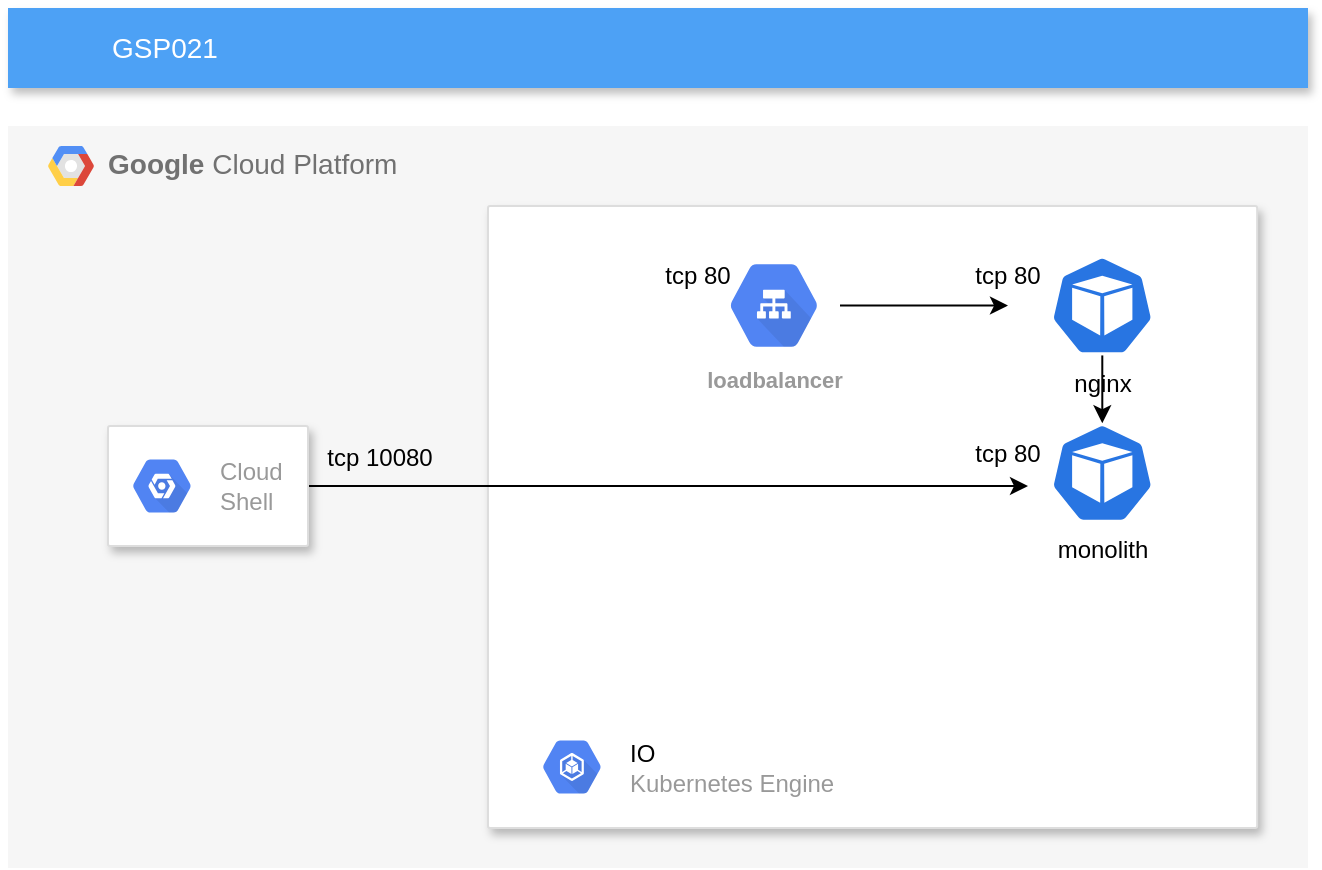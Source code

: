 <mxfile version="16.4.5" type="github">
  <diagram id="f106602c-feb2-e66a-4537-3a34d633f6aa" name="Page-1">
    <mxGraphModel dx="1038" dy="579" grid="1" gridSize="10" guides="1" tooltips="1" connect="1" arrows="1" fold="1" page="1" pageScale="1" pageWidth="1169" pageHeight="827" background="none" math="0" shadow="0">
      <root>
        <mxCell id="0" />
        <mxCell id="1" parent="0" />
        <mxCell id="14" value="&lt;b&gt;Google &lt;/b&gt;Cloud Platform" style="fillColor=#F6F6F6;strokeColor=none;shadow=0;gradientColor=none;fontSize=14;align=left;spacing=10;fontColor=#717171;9E9E9E;verticalAlign=top;spacingTop=-4;fontStyle=0;spacingLeft=40;html=1;" parent="1" vertex="1">
          <mxGeometry x="260" y="99" width="650" height="371" as="geometry" />
        </mxCell>
        <mxCell id="15" value="" style="shape=mxgraph.gcp2.google_cloud_platform;fillColor=#F6F6F6;strokeColor=none;shadow=0;gradientColor=none;" parent="14" vertex="1">
          <mxGeometry width="23" height="20" relative="1" as="geometry">
            <mxPoint x="20" y="10" as="offset" />
          </mxGeometry>
        </mxCell>
        <mxCell id="P-iFF4-MiSTKHHzwctO8-1001" value="" style="strokeColor=#dddddd;shadow=1;strokeWidth=1;rounded=1;absoluteArcSize=1;arcSize=2;verticalAlign=middle;labelPosition=center;verticalLabelPosition=middle;align=center;" parent="14" vertex="1">
          <mxGeometry x="240" y="40" width="384.58" height="311" as="geometry" />
        </mxCell>
        <mxCell id="P-iFF4-MiSTKHHzwctO8-1015" value="" style="edgeStyle=orthogonalEdgeStyle;rounded=0;orthogonalLoop=1;jettySize=auto;html=1;" parent="P-iFF4-MiSTKHHzwctO8-1001" source="P-iFF4-MiSTKHHzwctO8-1005" target="P-iFF4-MiSTKHHzwctO8-1014" edge="1">
          <mxGeometry relative="1" as="geometry" />
        </mxCell>
        <mxCell id="P-iFF4-MiSTKHHzwctO8-1005" value="nginx" style="sketch=0;html=1;dashed=0;whitespace=wrap;fillColor=#2875E2;strokeColor=#ffffff;points=[[0.005,0.63,0],[0.1,0.2,0],[0.9,0.2,0],[0.5,0,0],[0.995,0.63,0],[0.72,0.99,0],[0.5,1,0],[0.28,0.99,0]];shape=mxgraph.kubernetes.icon;prIcon=pod;labelPosition=center;verticalLabelPosition=bottom;align=center;verticalAlign=top;" parent="P-iFF4-MiSTKHHzwctO8-1001" vertex="1">
          <mxGeometry x="259.997" y="24.909" width="94.26" height="49.76" as="geometry" />
        </mxCell>
        <mxCell id="P-iFF4-MiSTKHHzwctO8-1013" style="edgeStyle=orthogonalEdgeStyle;rounded=0;orthogonalLoop=1;jettySize=auto;html=1;" parent="P-iFF4-MiSTKHHzwctO8-1001" source="P-iFF4-MiSTKHHzwctO8-1008" target="P-iFF4-MiSTKHHzwctO8-1005" edge="1">
          <mxGeometry relative="1" as="geometry" />
        </mxCell>
        <mxCell id="P-iFF4-MiSTKHHzwctO8-1008" value="loadbalancer" style="sketch=0;html=1;fillColor=#5184F3;strokeColor=none;verticalAlign=top;labelPosition=center;verticalLabelPosition=bottom;align=center;spacingTop=-6;fontSize=11;fontStyle=1;fontColor=#999999;shape=mxgraph.gcp2.hexIcon;prIcon=cloud_load_balancing" parent="P-iFF4-MiSTKHHzwctO8-1001" vertex="1">
          <mxGeometry x="109.999" y="19.467" width="65.999" height="60.645" as="geometry" />
        </mxCell>
        <mxCell id="P-iFF4-MiSTKHHzwctO8-1012" value="tcp 80" style="text;html=1;strokeColor=none;fillColor=none;align=center;verticalAlign=middle;whiteSpace=wrap;rounded=0;" parent="P-iFF4-MiSTKHHzwctO8-1001" vertex="1">
          <mxGeometry x="74.999" y="19.467" width="59.999" height="31.1" as="geometry" />
        </mxCell>
        <mxCell id="P-iFF4-MiSTKHHzwctO8-1014" value="monolith" style="sketch=0;html=1;dashed=0;whitespace=wrap;fillColor=#2875E2;strokeColor=#ffffff;points=[[0.005,0.63,0],[0.1,0.2,0],[0.9,0.2,0],[0.5,0,0],[0.995,0.63,0],[0.72,0.99,0],[0.5,1,0],[0.28,0.99,0]];shape=mxgraph.kubernetes.icon;prIcon=pod;labelPosition=center;verticalLabelPosition=bottom;align=center;verticalAlign=top;" parent="P-iFF4-MiSTKHHzwctO8-1001" vertex="1">
          <mxGeometry x="259.997" y="108.62" width="94.26" height="49.76" as="geometry" />
        </mxCell>
        <mxCell id="SuslxJzYCz_BSAXUzK7D-830" value="tcp 80" style="text;html=1;strokeColor=none;fillColor=none;align=center;verticalAlign=middle;whiteSpace=wrap;rounded=0;" vertex="1" parent="P-iFF4-MiSTKHHzwctO8-1001">
          <mxGeometry x="229.999" y="108.617" width="59.999" height="31.1" as="geometry" />
        </mxCell>
        <mxCell id="SuslxJzYCz_BSAXUzK7D-833" value="tcp 80" style="text;html=1;strokeColor=none;fillColor=none;align=center;verticalAlign=middle;whiteSpace=wrap;rounded=0;" vertex="1" parent="P-iFF4-MiSTKHHzwctO8-1001">
          <mxGeometry x="229.999" y="19.467" width="59.999" height="31.1" as="geometry" />
        </mxCell>
        <mxCell id="SuslxJzYCz_BSAXUzK7D-831" style="edgeStyle=orthogonalEdgeStyle;rounded=0;orthogonalLoop=1;jettySize=auto;html=1;exitX=1;exitY=0.5;exitDx=0;exitDy=0;" edge="1" parent="14" source="SuslxJzYCz_BSAXUzK7D-818">
          <mxGeometry relative="1" as="geometry">
            <mxPoint x="510" y="180" as="targetPoint" />
          </mxGeometry>
        </mxCell>
        <mxCell id="SuslxJzYCz_BSAXUzK7D-818" value="" style="strokeColor=#dddddd;shadow=1;strokeWidth=1;rounded=1;absoluteArcSize=1;arcSize=2;" vertex="1" parent="14">
          <mxGeometry x="50" y="150" width="100" height="60" as="geometry" />
        </mxCell>
        <mxCell id="SuslxJzYCz_BSAXUzK7D-819" value="Cloud&#xa;Shell" style="sketch=0;dashed=0;connectable=0;html=1;fillColor=#5184F3;strokeColor=none;shape=mxgraph.gcp2.hexIcon;prIcon=placeholder;part=1;labelPosition=right;verticalLabelPosition=middle;align=left;verticalAlign=middle;spacingLeft=5;fontColor=#999999;fontSize=12;" vertex="1" parent="SuslxJzYCz_BSAXUzK7D-818">
          <mxGeometry y="0.5" width="44" height="39" relative="1" as="geometry">
            <mxPoint x="5" y="-19.5" as="offset" />
          </mxGeometry>
        </mxCell>
        <mxCell id="818" value="GSP021" style="fillColor=#4DA1F5;strokeColor=none;shadow=1;gradientColor=none;fontSize=14;align=left;spacingLeft=50;fontColor=#ffffff;html=1;" parent="1" vertex="1">
          <mxGeometry x="260" y="40" width="650" height="40" as="geometry" />
        </mxCell>
        <mxCell id="P-iFF4-MiSTKHHzwctO8-1002" value="&lt;font color=&quot;#000000&quot;&gt;IO&lt;/font&gt;&lt;br&gt;Kubernetes Engine" style="sketch=0;dashed=0;connectable=0;html=1;fillColor=#5184F3;strokeColor=none;shape=mxgraph.gcp2.hexIcon;prIcon=container_engine;part=1;labelPosition=right;verticalLabelPosition=middle;align=left;verticalAlign=middle;spacingLeft=5;fontColor=#999999;fontSize=12;" parent="1" vertex="1">
          <mxGeometry y="0.5" width="44" height="39" relative="1" as="geometry">
            <mxPoint x="520" y="400" as="offset" />
          </mxGeometry>
        </mxCell>
        <mxCell id="SuslxJzYCz_BSAXUzK7D-829" value="tcp 10080" style="text;html=1;strokeColor=none;fillColor=none;align=center;verticalAlign=middle;whiteSpace=wrap;rounded=0;" vertex="1" parent="1">
          <mxGeometry x="415.999" y="248.997" width="59.999" height="31.1" as="geometry" />
        </mxCell>
      </root>
    </mxGraphModel>
  </diagram>
</mxfile>
